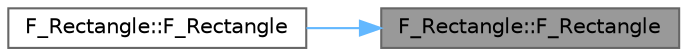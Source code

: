 digraph "F_Rectangle::F_Rectangle"
{
 // LATEX_PDF_SIZE
  bgcolor="transparent";
  edge [fontname=Helvetica,fontsize=10,labelfontname=Helvetica,labelfontsize=10];
  node [fontname=Helvetica,fontsize=10,shape=box,height=0.2,width=0.4];
  rankdir="RL";
  Node1 [id="Node000001",label="F_Rectangle::F_Rectangle",height=0.2,width=0.4,color="gray40", fillcolor="grey60", style="filled", fontcolor="black",tooltip="默认构造函数"];
  Node1 -> Node2 [id="edge1_Node000001_Node000002",dir="back",color="steelblue1",style="solid",tooltip=" "];
  Node2 [id="Node000002",label="F_Rectangle::F_Rectangle",height=0.2,width=0.4,color="grey40", fillcolor="white", style="filled",URL="$class_f___rectangle.html#a65967977e4abee1377517f77e95232d3",tooltip="拷贝构造函数"];
}
